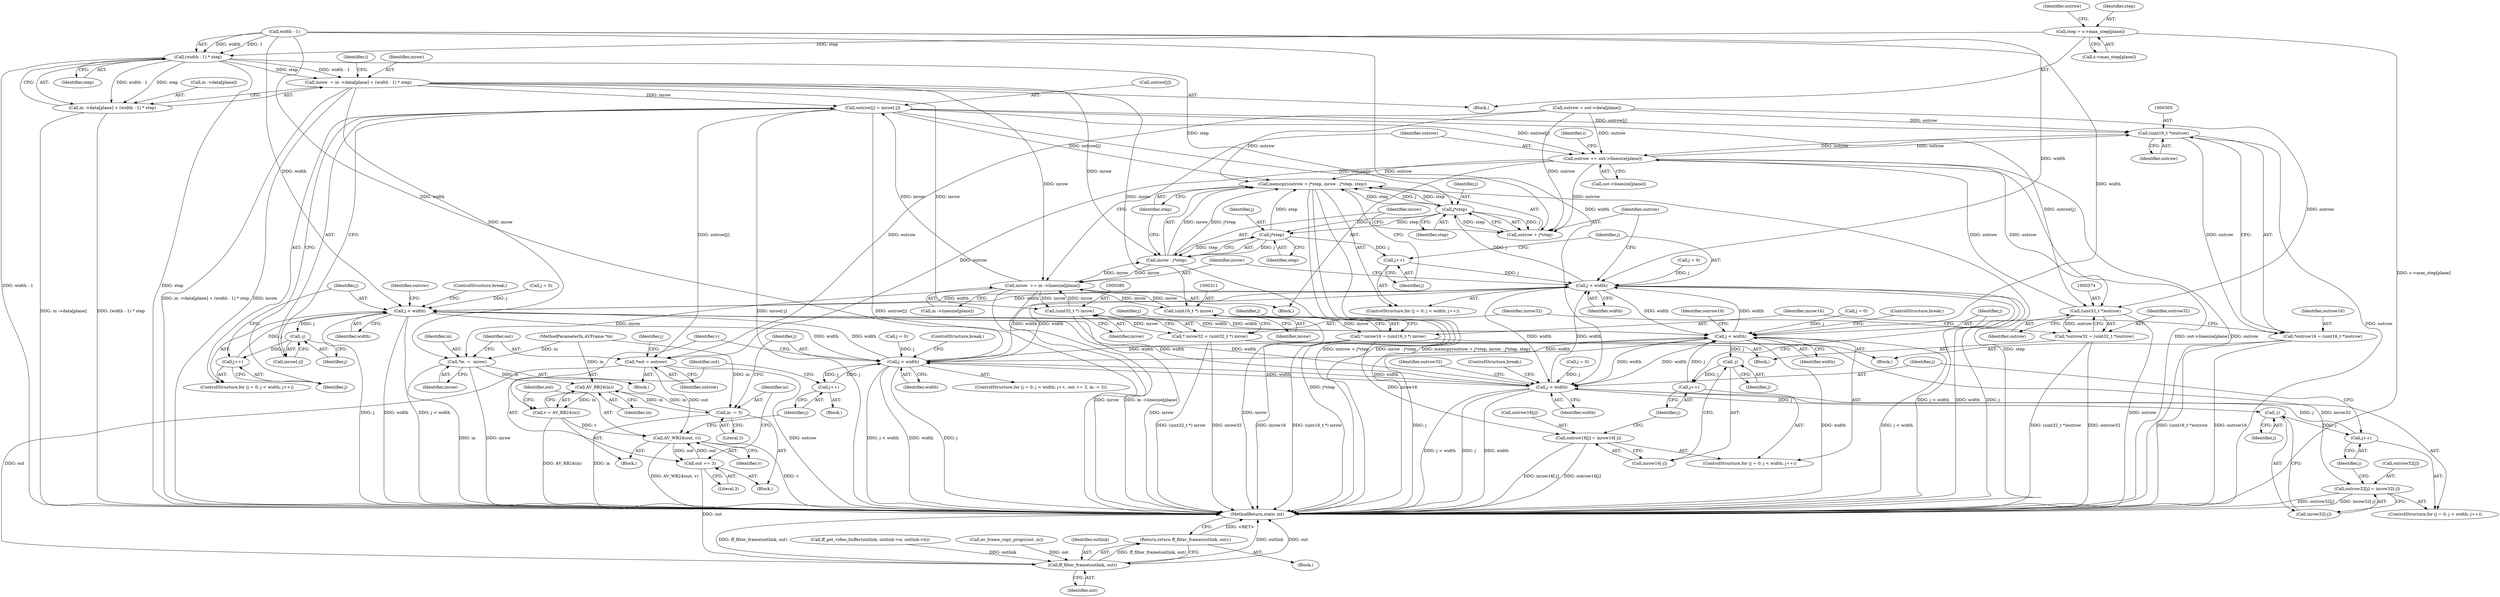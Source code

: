 digraph "0_FFmpeg_e43a0a232dbf6d3c161823c2e07c52e76227a1bc_4@array" {
"1000240" [label="(Call,step = s->max_step[plane])"];
"1000262" [label="(Call,(width - 1) * step)"];
"1000254" [label="(Call,inrow  = in ->data[plane] + (width - 1) * step)"];
"1000290" [label="(Call,outrow[j] = inrow[-j])"];
"1000304" [label="(Call,(uint16_t *)outrow)"];
"1000302" [label="(Call,*outrow16 = (uint16_t *)outrow)"];
"1000429" [label="(Call,outrow += out->linesize[plane])"];
"1000338" [label="(Call,*out = outrow)"];
"1000364" [label="(Call,AV_WB24(out, v))"];
"1000352" [label="(Call,out += 3)"];
"1000440" [label="(Call,ff_filter_frame(outlink, out))"];
"1000439" [label="(Return,return ff_filter_frame(outlink, out);)"];
"1000373" [label="(Call,(uint32_t *)outrow)"];
"1000371" [label="(Call,*outrow32 = (uint32_t *)outrow)"];
"1000410" [label="(Call,memcpy(outrow + j*step, inrow - j*step, step))"];
"1000413" [label="(Call,j*step)"];
"1000411" [label="(Call,outrow + j*step)"];
"1000418" [label="(Call,j*step)"];
"1000408" [label="(Call,j++)"];
"1000405" [label="(Call,j < width)"];
"1000285" [label="(Call,j < width)"];
"1000296" [label="(Call,-j)"];
"1000288" [label="(Call,j++)"];
"1000317" [label="(Call,j < width)"];
"1000328" [label="(Call,-j)"];
"1000320" [label="(Call,j++)"];
"1000345" [label="(Call,j < width)"];
"1000349" [label="(Call,j++)"];
"1000386" [label="(Call,j < width)"];
"1000397" [label="(Call,-j)"];
"1000389" [label="(Call,j++)"];
"1000416" [label="(Call,inrow - j*step)"];
"1000422" [label="(Call,inrow  += in ->linesize[plane])"];
"1000310" [label="(Call,(uint16_t *) inrow)"];
"1000308" [label="(Call,* inrow16 = (uint16_t *) inrow)"];
"1000322" [label="(Call,outrow16[j] = inrow16[-j])"];
"1000334" [label="(Call,*in  =  inrow)"];
"1000362" [label="(Call,AV_RB24(in))"];
"1000355" [label="(Call,in -= 3)"];
"1000360" [label="(Call,v = AV_RB24(in))"];
"1000379" [label="(Call,(uint32_t *) inrow)"];
"1000377" [label="(Call,* inrow32 = (uint32_t *) inrow)"];
"1000391" [label="(Call,outrow32[j] = inrow32[-j])"];
"1000256" [label="(Call,in ->data[plane] + (width - 1) * step)"];
"1000423" [label="(Identifier,inrow)"];
"1000263" [label="(Call,width - 1)"];
"1000357" [label="(Literal,3)"];
"1000422" [label="(Call,inrow  += in ->linesize[plane])"];
"1000371" [label="(Call,*outrow32 = (uint32_t *)outrow)"];
"1000393" [label="(Identifier,outrow32)"];
"1000384" [label="(Identifier,j)"];
"1000378" [label="(Identifier,inrow32)"];
"1000392" [label="(Call,outrow32[j])"];
"1000257" [label="(Call,in ->data[plane])"];
"1000320" [label="(Call,j++)"];
"1000303" [label="(Identifier,outrow16)"];
"1000360" [label="(Call,v = AV_RB24(in))"];
"1000406" [label="(Identifier,j)"];
"1000266" [label="(Identifier,step)"];
"1000297" [label="(Identifier,j)"];
"1000291" [label="(Call,outrow[j])"];
"1000292" [label="(Identifier,outrow)"];
"1000377" [label="(Call,* inrow32 = (uint32_t *) inrow)"];
"1000275" [label="(Identifier,i)"];
"1000281" [label="(ControlStructure,for (j = 0; j < width; j++))"];
"1000254" [label="(Call,inrow  = in ->data[plane] + (width - 1) * step)"];
"1000407" [label="(Identifier,width)"];
"1000439" [label="(Return,return ff_filter_frame(outlink, out);)"];
"1000304" [label="(Call,(uint16_t *)outrow)"];
"1000134" [label="(Call,ff_get_video_buffer(outlink, outlink->w, outlink->h))"];
"1000345" [label="(Call,j < width)"];
"1000391" [label="(Call,outrow32[j] = inrow32[-j])"];
"1000440" [label="(Call,ff_filter_frame(outlink, out))"];
"1000390" [label="(Identifier,j)"];
"1000282" [label="(Call,j = 0)"];
"1000398" [label="(Identifier,j)"];
"1000312" [label="(Identifier,inrow)"];
"1000410" [label="(Call,memcpy(outrow + j*step, inrow - j*step, step))"];
"1000419" [label="(Identifier,j)"];
"1000366" [label="(Identifier,v)"];
"1000349" [label="(Call,j++)"];
"1000369" [label="(Block,)"];
"1000356" [label="(Identifier,in)"];
"1000306" [label="(Identifier,outrow)"];
"1000361" [label="(Identifier,v)"];
"1000300" [label="(Block,)"];
"1000382" [label="(ControlStructure,for (j = 0; j < width; j++))"];
"1000430" [label="(Identifier,outrow)"];
"1000104" [label="(Block,)"];
"1000340" [label="(Identifier,outrow)"];
"1000373" [label="(Call,(uint32_t *)outrow)"];
"1000288" [label="(Call,j++)"];
"1000294" [label="(Call,inrow[-j])"];
"1000328" [label="(Call,-j)"];
"1000286" [label="(Identifier,j)"];
"1000339" [label="(Identifier,out)"];
"1000309" [label="(Identifier,inrow16)"];
"1000418" [label="(Call,j*step)"];
"1000367" [label="(ControlStructure,break;)"];
"1000364" [label="(Call,AV_WB24(out, v))"];
"1000290" [label="(Call,outrow[j] = inrow[-j])"];
"1000329" [label="(Identifier,j)"];
"1000318" [label="(Identifier,j)"];
"1000412" [label="(Identifier,outrow)"];
"1000417" [label="(Identifier,inrow)"];
"1000363" [label="(Identifier,in)"];
"1000323" [label="(Call,outrow16[j])"];
"1000350" [label="(Identifier,j)"];
"1000411" [label="(Call,outrow + j*step)"];
"1000381" [label="(Identifier,inrow)"];
"1000346" [label="(Identifier,j)"];
"1000399" [label="(ControlStructure,break;)"];
"1000343" [label="(Identifier,j)"];
"1000375" [label="(Identifier,outrow)"];
"1000313" [label="(ControlStructure,for (j = 0; j < width; j++))"];
"1000287" [label="(Identifier,width)"];
"1000362" [label="(Call,AV_RB24(in))"];
"1000332" [label="(Block,)"];
"1000421" [label="(Identifier,step)"];
"1000298" [label="(ControlStructure,break;)"];
"1000342" [label="(Call,j = 0)"];
"1000387" [label="(Identifier,j)"];
"1000240" [label="(Call,step = s->max_step[plane])"];
"1000354" [label="(Literal,3)"];
"1000324" [label="(Identifier,outrow16)"];
"1000401" [label="(ControlStructure,for (j = 0; j < width; j++))"];
"1000103" [label="(MethodParameterIn,AVFrame *in)"];
"1000352" [label="(Call,out += 3)"];
"1000302" [label="(Call,*outrow16 = (uint16_t *)outrow)"];
"1000424" [label="(Call,in ->linesize[plane])"];
"1000413" [label="(Call,j*step)"];
"1000315" [label="(Identifier,j)"];
"1000317" [label="(Call,j < width)"];
"1000395" [label="(Call,inrow32[-j])"];
"1000247" [label="(Call,outrow = out->data[plane])"];
"1000256" [label="(Call,in ->data[plane] + (width - 1) * step)"];
"1000296" [label="(Call,-j)"];
"1000358" [label="(Block,)"];
"1000314" [label="(Call,j = 0)"];
"1000338" [label="(Call,*out = outrow)"];
"1000330" [label="(ControlStructure,break;)"];
"1000348" [label="(Block,)"];
"1000322" [label="(Call,outrow16[j] = inrow16[-j])"];
"1000443" [label="(MethodReturn,static int)"];
"1000310" [label="(Call,(uint16_t *) inrow)"];
"1000429" [label="(Call,outrow += out->linesize[plane])"];
"1000431" [label="(Call,out->linesize[plane])"];
"1000409" [label="(Identifier,j)"];
"1000351" [label="(Block,)"];
"1000388" [label="(Identifier,width)"];
"1000248" [label="(Identifier,outrow)"];
"1000197" [label="(Block,)"];
"1000269" [label="(Identifier,i)"];
"1000397" [label="(Call,-j)"];
"1000326" [label="(Call,inrow16[-j])"];
"1000386" [label="(Call,j < width)"];
"1000365" [label="(Identifier,out)"];
"1000415" [label="(Identifier,step)"];
"1000416" [label="(Call,inrow - j*step)"];
"1000402" [label="(Call,j = 0)"];
"1000334" [label="(Call,*in  =  inrow)"];
"1000242" [label="(Call,s->max_step[plane])"];
"1000383" [label="(Call,j = 0)"];
"1000262" [label="(Call,(width - 1) * step)"];
"1000389" [label="(Call,j++)"];
"1000289" [label="(Identifier,j)"];
"1000372" [label="(Identifier,outrow32)"];
"1000341" [label="(ControlStructure,for (j = 0; j < width; j++, out += 3, in -= 3))"];
"1000241" [label="(Identifier,step)"];
"1000408" [label="(Call,j++)"];
"1000347" [label="(Identifier,width)"];
"1000442" [label="(Identifier,out)"];
"1000308" [label="(Call,* inrow16 = (uint16_t *) inrow)"];
"1000335" [label="(Identifier,in)"];
"1000379" [label="(Call,(uint32_t *) inrow)"];
"1000355" [label="(Call,in -= 3)"];
"1000414" [label="(Identifier,j)"];
"1000285" [label="(Call,j < width)"];
"1000152" [label="(Call,av_frame_copy_props(out, in))"];
"1000319" [label="(Identifier,width)"];
"1000321" [label="(Identifier,j)"];
"1000353" [label="(Identifier,out)"];
"1000336" [label="(Identifier,inrow)"];
"1000276" [label="(Block,)"];
"1000420" [label="(Identifier,step)"];
"1000441" [label="(Identifier,outlink)"];
"1000255" [label="(Identifier,inrow)"];
"1000405" [label="(Call,j < width)"];
"1000240" -> "1000197"  [label="AST: "];
"1000240" -> "1000242"  [label="CFG: "];
"1000241" -> "1000240"  [label="AST: "];
"1000242" -> "1000240"  [label="AST: "];
"1000248" -> "1000240"  [label="CFG: "];
"1000240" -> "1000443"  [label="DDG: s->max_step[plane]"];
"1000240" -> "1000262"  [label="DDG: step"];
"1000262" -> "1000256"  [label="AST: "];
"1000262" -> "1000266"  [label="CFG: "];
"1000263" -> "1000262"  [label="AST: "];
"1000266" -> "1000262"  [label="AST: "];
"1000256" -> "1000262"  [label="CFG: "];
"1000262" -> "1000443"  [label="DDG: width - 1"];
"1000262" -> "1000443"  [label="DDG: step"];
"1000262" -> "1000254"  [label="DDG: width - 1"];
"1000262" -> "1000254"  [label="DDG: step"];
"1000262" -> "1000256"  [label="DDG: width - 1"];
"1000262" -> "1000256"  [label="DDG: step"];
"1000263" -> "1000262"  [label="DDG: width"];
"1000263" -> "1000262"  [label="DDG: 1"];
"1000262" -> "1000413"  [label="DDG: step"];
"1000254" -> "1000197"  [label="AST: "];
"1000254" -> "1000256"  [label="CFG: "];
"1000255" -> "1000254"  [label="AST: "];
"1000256" -> "1000254"  [label="AST: "];
"1000269" -> "1000254"  [label="CFG: "];
"1000254" -> "1000443"  [label="DDG: inrow"];
"1000254" -> "1000443"  [label="DDG: in ->data[plane] + (width - 1) * step"];
"1000254" -> "1000290"  [label="DDG: inrow"];
"1000254" -> "1000310"  [label="DDG: inrow"];
"1000254" -> "1000334"  [label="DDG: inrow"];
"1000254" -> "1000379"  [label="DDG: inrow"];
"1000254" -> "1000416"  [label="DDG: inrow"];
"1000254" -> "1000422"  [label="DDG: inrow"];
"1000290" -> "1000281"  [label="AST: "];
"1000290" -> "1000294"  [label="CFG: "];
"1000291" -> "1000290"  [label="AST: "];
"1000294" -> "1000290"  [label="AST: "];
"1000289" -> "1000290"  [label="CFG: "];
"1000290" -> "1000443"  [label="DDG: outrow[j]"];
"1000290" -> "1000443"  [label="DDG: inrow[-j]"];
"1000422" -> "1000290"  [label="DDG: inrow"];
"1000290" -> "1000304"  [label="DDG: outrow[j]"];
"1000290" -> "1000338"  [label="DDG: outrow[j]"];
"1000290" -> "1000373"  [label="DDG: outrow[j]"];
"1000290" -> "1000410"  [label="DDG: outrow[j]"];
"1000290" -> "1000411"  [label="DDG: outrow[j]"];
"1000290" -> "1000429"  [label="DDG: outrow[j]"];
"1000304" -> "1000302"  [label="AST: "];
"1000304" -> "1000306"  [label="CFG: "];
"1000305" -> "1000304"  [label="AST: "];
"1000306" -> "1000304"  [label="AST: "];
"1000302" -> "1000304"  [label="CFG: "];
"1000304" -> "1000443"  [label="DDG: outrow"];
"1000304" -> "1000302"  [label="DDG: outrow"];
"1000247" -> "1000304"  [label="DDG: outrow"];
"1000429" -> "1000304"  [label="DDG: outrow"];
"1000304" -> "1000429"  [label="DDG: outrow"];
"1000302" -> "1000300"  [label="AST: "];
"1000303" -> "1000302"  [label="AST: "];
"1000309" -> "1000302"  [label="CFG: "];
"1000302" -> "1000443"  [label="DDG: (uint16_t *)outrow"];
"1000302" -> "1000443"  [label="DDG: outrow16"];
"1000429" -> "1000276"  [label="AST: "];
"1000429" -> "1000431"  [label="CFG: "];
"1000430" -> "1000429"  [label="AST: "];
"1000431" -> "1000429"  [label="AST: "];
"1000275" -> "1000429"  [label="CFG: "];
"1000429" -> "1000443"  [label="DDG: out->linesize[plane]"];
"1000429" -> "1000443"  [label="DDG: outrow"];
"1000429" -> "1000338"  [label="DDG: outrow"];
"1000429" -> "1000373"  [label="DDG: outrow"];
"1000429" -> "1000410"  [label="DDG: outrow"];
"1000429" -> "1000411"  [label="DDG: outrow"];
"1000247" -> "1000429"  [label="DDG: outrow"];
"1000373" -> "1000429"  [label="DDG: outrow"];
"1000338" -> "1000332"  [label="AST: "];
"1000338" -> "1000340"  [label="CFG: "];
"1000339" -> "1000338"  [label="AST: "];
"1000340" -> "1000338"  [label="AST: "];
"1000343" -> "1000338"  [label="CFG: "];
"1000338" -> "1000443"  [label="DDG: outrow"];
"1000247" -> "1000338"  [label="DDG: outrow"];
"1000338" -> "1000364"  [label="DDG: out"];
"1000338" -> "1000440"  [label="DDG: out"];
"1000364" -> "1000358"  [label="AST: "];
"1000364" -> "1000366"  [label="CFG: "];
"1000365" -> "1000364"  [label="AST: "];
"1000366" -> "1000364"  [label="AST: "];
"1000350" -> "1000364"  [label="CFG: "];
"1000364" -> "1000443"  [label="DDG: AV_WB24(out, v)"];
"1000364" -> "1000443"  [label="DDG: v"];
"1000364" -> "1000352"  [label="DDG: out"];
"1000352" -> "1000364"  [label="DDG: out"];
"1000360" -> "1000364"  [label="DDG: v"];
"1000352" -> "1000351"  [label="AST: "];
"1000352" -> "1000354"  [label="CFG: "];
"1000353" -> "1000352"  [label="AST: "];
"1000354" -> "1000352"  [label="AST: "];
"1000356" -> "1000352"  [label="CFG: "];
"1000352" -> "1000440"  [label="DDG: out"];
"1000440" -> "1000439"  [label="AST: "];
"1000440" -> "1000442"  [label="CFG: "];
"1000441" -> "1000440"  [label="AST: "];
"1000442" -> "1000440"  [label="AST: "];
"1000439" -> "1000440"  [label="CFG: "];
"1000440" -> "1000443"  [label="DDG: out"];
"1000440" -> "1000443"  [label="DDG: ff_filter_frame(outlink, out)"];
"1000440" -> "1000443"  [label="DDG: outlink"];
"1000440" -> "1000439"  [label="DDG: ff_filter_frame(outlink, out)"];
"1000134" -> "1000440"  [label="DDG: outlink"];
"1000152" -> "1000440"  [label="DDG: out"];
"1000439" -> "1000104"  [label="AST: "];
"1000443" -> "1000439"  [label="CFG: "];
"1000439" -> "1000443"  [label="DDG: <RET>"];
"1000373" -> "1000371"  [label="AST: "];
"1000373" -> "1000375"  [label="CFG: "];
"1000374" -> "1000373"  [label="AST: "];
"1000375" -> "1000373"  [label="AST: "];
"1000371" -> "1000373"  [label="CFG: "];
"1000373" -> "1000443"  [label="DDG: outrow"];
"1000373" -> "1000371"  [label="DDG: outrow"];
"1000247" -> "1000373"  [label="DDG: outrow"];
"1000371" -> "1000369"  [label="AST: "];
"1000372" -> "1000371"  [label="AST: "];
"1000378" -> "1000371"  [label="CFG: "];
"1000371" -> "1000443"  [label="DDG: (uint32_t *)outrow"];
"1000371" -> "1000443"  [label="DDG: outrow32"];
"1000410" -> "1000401"  [label="AST: "];
"1000410" -> "1000421"  [label="CFG: "];
"1000411" -> "1000410"  [label="AST: "];
"1000416" -> "1000410"  [label="AST: "];
"1000421" -> "1000410"  [label="AST: "];
"1000409" -> "1000410"  [label="CFG: "];
"1000410" -> "1000443"  [label="DDG: outrow + j*step"];
"1000410" -> "1000443"  [label="DDG: inrow - j*step"];
"1000410" -> "1000443"  [label="DDG: memcpy(outrow + j*step, inrow - j*step, step)"];
"1000410" -> "1000443"  [label="DDG: step"];
"1000247" -> "1000410"  [label="DDG: outrow"];
"1000413" -> "1000410"  [label="DDG: j"];
"1000413" -> "1000410"  [label="DDG: step"];
"1000410" -> "1000413"  [label="DDG: step"];
"1000416" -> "1000410"  [label="DDG: inrow"];
"1000416" -> "1000410"  [label="DDG: j*step"];
"1000418" -> "1000410"  [label="DDG: step"];
"1000413" -> "1000411"  [label="AST: "];
"1000413" -> "1000415"  [label="CFG: "];
"1000414" -> "1000413"  [label="AST: "];
"1000415" -> "1000413"  [label="AST: "];
"1000411" -> "1000413"  [label="CFG: "];
"1000413" -> "1000411"  [label="DDG: j"];
"1000413" -> "1000411"  [label="DDG: step"];
"1000405" -> "1000413"  [label="DDG: j"];
"1000413" -> "1000418"  [label="DDG: j"];
"1000413" -> "1000418"  [label="DDG: step"];
"1000412" -> "1000411"  [label="AST: "];
"1000417" -> "1000411"  [label="CFG: "];
"1000247" -> "1000411"  [label="DDG: outrow"];
"1000418" -> "1000416"  [label="AST: "];
"1000418" -> "1000420"  [label="CFG: "];
"1000419" -> "1000418"  [label="AST: "];
"1000420" -> "1000418"  [label="AST: "];
"1000416" -> "1000418"  [label="CFG: "];
"1000418" -> "1000408"  [label="DDG: j"];
"1000418" -> "1000416"  [label="DDG: j"];
"1000418" -> "1000416"  [label="DDG: step"];
"1000408" -> "1000401"  [label="AST: "];
"1000408" -> "1000409"  [label="CFG: "];
"1000409" -> "1000408"  [label="AST: "];
"1000406" -> "1000408"  [label="CFG: "];
"1000408" -> "1000405"  [label="DDG: j"];
"1000405" -> "1000401"  [label="AST: "];
"1000405" -> "1000407"  [label="CFG: "];
"1000406" -> "1000405"  [label="AST: "];
"1000407" -> "1000405"  [label="AST: "];
"1000412" -> "1000405"  [label="CFG: "];
"1000423" -> "1000405"  [label="CFG: "];
"1000405" -> "1000443"  [label="DDG: j < width"];
"1000405" -> "1000443"  [label="DDG: width"];
"1000405" -> "1000443"  [label="DDG: j"];
"1000405" -> "1000285"  [label="DDG: width"];
"1000405" -> "1000317"  [label="DDG: width"];
"1000405" -> "1000345"  [label="DDG: width"];
"1000405" -> "1000386"  [label="DDG: width"];
"1000402" -> "1000405"  [label="DDG: j"];
"1000285" -> "1000405"  [label="DDG: width"];
"1000317" -> "1000405"  [label="DDG: width"];
"1000386" -> "1000405"  [label="DDG: width"];
"1000263" -> "1000405"  [label="DDG: width"];
"1000345" -> "1000405"  [label="DDG: width"];
"1000285" -> "1000281"  [label="AST: "];
"1000285" -> "1000287"  [label="CFG: "];
"1000286" -> "1000285"  [label="AST: "];
"1000287" -> "1000285"  [label="AST: "];
"1000292" -> "1000285"  [label="CFG: "];
"1000298" -> "1000285"  [label="CFG: "];
"1000285" -> "1000443"  [label="DDG: j"];
"1000285" -> "1000443"  [label="DDG: j < width"];
"1000285" -> "1000443"  [label="DDG: width"];
"1000288" -> "1000285"  [label="DDG: j"];
"1000282" -> "1000285"  [label="DDG: j"];
"1000317" -> "1000285"  [label="DDG: width"];
"1000386" -> "1000285"  [label="DDG: width"];
"1000263" -> "1000285"  [label="DDG: width"];
"1000345" -> "1000285"  [label="DDG: width"];
"1000285" -> "1000296"  [label="DDG: j"];
"1000285" -> "1000317"  [label="DDG: width"];
"1000285" -> "1000345"  [label="DDG: width"];
"1000285" -> "1000386"  [label="DDG: width"];
"1000296" -> "1000294"  [label="AST: "];
"1000296" -> "1000297"  [label="CFG: "];
"1000297" -> "1000296"  [label="AST: "];
"1000294" -> "1000296"  [label="CFG: "];
"1000296" -> "1000288"  [label="DDG: j"];
"1000288" -> "1000281"  [label="AST: "];
"1000288" -> "1000289"  [label="CFG: "];
"1000289" -> "1000288"  [label="AST: "];
"1000286" -> "1000288"  [label="CFG: "];
"1000317" -> "1000313"  [label="AST: "];
"1000317" -> "1000319"  [label="CFG: "];
"1000318" -> "1000317"  [label="AST: "];
"1000319" -> "1000317"  [label="AST: "];
"1000324" -> "1000317"  [label="CFG: "];
"1000330" -> "1000317"  [label="CFG: "];
"1000317" -> "1000443"  [label="DDG: j"];
"1000317" -> "1000443"  [label="DDG: width"];
"1000317" -> "1000443"  [label="DDG: j < width"];
"1000314" -> "1000317"  [label="DDG: j"];
"1000320" -> "1000317"  [label="DDG: j"];
"1000386" -> "1000317"  [label="DDG: width"];
"1000263" -> "1000317"  [label="DDG: width"];
"1000345" -> "1000317"  [label="DDG: width"];
"1000317" -> "1000328"  [label="DDG: j"];
"1000317" -> "1000345"  [label="DDG: width"];
"1000317" -> "1000386"  [label="DDG: width"];
"1000328" -> "1000326"  [label="AST: "];
"1000328" -> "1000329"  [label="CFG: "];
"1000329" -> "1000328"  [label="AST: "];
"1000326" -> "1000328"  [label="CFG: "];
"1000328" -> "1000320"  [label="DDG: j"];
"1000320" -> "1000313"  [label="AST: "];
"1000320" -> "1000321"  [label="CFG: "];
"1000321" -> "1000320"  [label="AST: "];
"1000318" -> "1000320"  [label="CFG: "];
"1000345" -> "1000341"  [label="AST: "];
"1000345" -> "1000347"  [label="CFG: "];
"1000346" -> "1000345"  [label="AST: "];
"1000347" -> "1000345"  [label="AST: "];
"1000361" -> "1000345"  [label="CFG: "];
"1000367" -> "1000345"  [label="CFG: "];
"1000345" -> "1000443"  [label="DDG: width"];
"1000345" -> "1000443"  [label="DDG: j"];
"1000345" -> "1000443"  [label="DDG: j < width"];
"1000342" -> "1000345"  [label="DDG: j"];
"1000349" -> "1000345"  [label="DDG: j"];
"1000386" -> "1000345"  [label="DDG: width"];
"1000263" -> "1000345"  [label="DDG: width"];
"1000345" -> "1000349"  [label="DDG: j"];
"1000345" -> "1000386"  [label="DDG: width"];
"1000349" -> "1000348"  [label="AST: "];
"1000349" -> "1000350"  [label="CFG: "];
"1000350" -> "1000349"  [label="AST: "];
"1000353" -> "1000349"  [label="CFG: "];
"1000386" -> "1000382"  [label="AST: "];
"1000386" -> "1000388"  [label="CFG: "];
"1000387" -> "1000386"  [label="AST: "];
"1000388" -> "1000386"  [label="AST: "];
"1000393" -> "1000386"  [label="CFG: "];
"1000399" -> "1000386"  [label="CFG: "];
"1000386" -> "1000443"  [label="DDG: width"];
"1000386" -> "1000443"  [label="DDG: j"];
"1000386" -> "1000443"  [label="DDG: j < width"];
"1000383" -> "1000386"  [label="DDG: j"];
"1000389" -> "1000386"  [label="DDG: j"];
"1000263" -> "1000386"  [label="DDG: width"];
"1000386" -> "1000397"  [label="DDG: j"];
"1000397" -> "1000395"  [label="AST: "];
"1000397" -> "1000398"  [label="CFG: "];
"1000398" -> "1000397"  [label="AST: "];
"1000395" -> "1000397"  [label="CFG: "];
"1000397" -> "1000389"  [label="DDG: j"];
"1000389" -> "1000382"  [label="AST: "];
"1000389" -> "1000390"  [label="CFG: "];
"1000390" -> "1000389"  [label="AST: "];
"1000387" -> "1000389"  [label="CFG: "];
"1000417" -> "1000416"  [label="AST: "];
"1000421" -> "1000416"  [label="CFG: "];
"1000416" -> "1000443"  [label="DDG: j*step"];
"1000422" -> "1000416"  [label="DDG: inrow"];
"1000416" -> "1000422"  [label="DDG: inrow"];
"1000422" -> "1000276"  [label="AST: "];
"1000422" -> "1000424"  [label="CFG: "];
"1000423" -> "1000422"  [label="AST: "];
"1000424" -> "1000422"  [label="AST: "];
"1000430" -> "1000422"  [label="CFG: "];
"1000422" -> "1000443"  [label="DDG: inrow"];
"1000422" -> "1000443"  [label="DDG: in ->linesize[plane]"];
"1000422" -> "1000310"  [label="DDG: inrow"];
"1000422" -> "1000334"  [label="DDG: inrow"];
"1000422" -> "1000379"  [label="DDG: inrow"];
"1000310" -> "1000422"  [label="DDG: inrow"];
"1000379" -> "1000422"  [label="DDG: inrow"];
"1000310" -> "1000308"  [label="AST: "];
"1000310" -> "1000312"  [label="CFG: "];
"1000311" -> "1000310"  [label="AST: "];
"1000312" -> "1000310"  [label="AST: "];
"1000308" -> "1000310"  [label="CFG: "];
"1000310" -> "1000443"  [label="DDG: inrow"];
"1000310" -> "1000308"  [label="DDG: inrow"];
"1000308" -> "1000300"  [label="AST: "];
"1000309" -> "1000308"  [label="AST: "];
"1000315" -> "1000308"  [label="CFG: "];
"1000308" -> "1000443"  [label="DDG: (uint16_t *) inrow"];
"1000308" -> "1000443"  [label="DDG: inrow16"];
"1000308" -> "1000322"  [label="DDG: inrow16"];
"1000322" -> "1000313"  [label="AST: "];
"1000322" -> "1000326"  [label="CFG: "];
"1000323" -> "1000322"  [label="AST: "];
"1000326" -> "1000322"  [label="AST: "];
"1000321" -> "1000322"  [label="CFG: "];
"1000322" -> "1000443"  [label="DDG: inrow16[-j]"];
"1000322" -> "1000443"  [label="DDG: outrow16[j]"];
"1000334" -> "1000332"  [label="AST: "];
"1000334" -> "1000336"  [label="CFG: "];
"1000335" -> "1000334"  [label="AST: "];
"1000336" -> "1000334"  [label="AST: "];
"1000339" -> "1000334"  [label="CFG: "];
"1000334" -> "1000443"  [label="DDG: inrow"];
"1000334" -> "1000443"  [label="DDG: in"];
"1000103" -> "1000334"  [label="DDG: in"];
"1000334" -> "1000362"  [label="DDG: in"];
"1000362" -> "1000360"  [label="AST: "];
"1000362" -> "1000363"  [label="CFG: "];
"1000363" -> "1000362"  [label="AST: "];
"1000360" -> "1000362"  [label="CFG: "];
"1000362" -> "1000355"  [label="DDG: in"];
"1000362" -> "1000360"  [label="DDG: in"];
"1000355" -> "1000362"  [label="DDG: in"];
"1000103" -> "1000362"  [label="DDG: in"];
"1000355" -> "1000351"  [label="AST: "];
"1000355" -> "1000357"  [label="CFG: "];
"1000356" -> "1000355"  [label="AST: "];
"1000357" -> "1000355"  [label="AST: "];
"1000346" -> "1000355"  [label="CFG: "];
"1000355" -> "1000443"  [label="DDG: in"];
"1000103" -> "1000355"  [label="DDG: in"];
"1000360" -> "1000358"  [label="AST: "];
"1000361" -> "1000360"  [label="AST: "];
"1000365" -> "1000360"  [label="CFG: "];
"1000360" -> "1000443"  [label="DDG: AV_RB24(in)"];
"1000379" -> "1000377"  [label="AST: "];
"1000379" -> "1000381"  [label="CFG: "];
"1000380" -> "1000379"  [label="AST: "];
"1000381" -> "1000379"  [label="AST: "];
"1000377" -> "1000379"  [label="CFG: "];
"1000379" -> "1000443"  [label="DDG: inrow"];
"1000379" -> "1000377"  [label="DDG: inrow"];
"1000377" -> "1000369"  [label="AST: "];
"1000378" -> "1000377"  [label="AST: "];
"1000384" -> "1000377"  [label="CFG: "];
"1000377" -> "1000443"  [label="DDG: (uint32_t *) inrow"];
"1000377" -> "1000443"  [label="DDG: inrow32"];
"1000377" -> "1000391"  [label="DDG: inrow32"];
"1000391" -> "1000382"  [label="AST: "];
"1000391" -> "1000395"  [label="CFG: "];
"1000392" -> "1000391"  [label="AST: "];
"1000395" -> "1000391"  [label="AST: "];
"1000390" -> "1000391"  [label="CFG: "];
"1000391" -> "1000443"  [label="DDG: outrow32[j]"];
"1000391" -> "1000443"  [label="DDG: inrow32[-j]"];
"1000257" -> "1000256"  [label="AST: "];
"1000256" -> "1000443"  [label="DDG: (width - 1) * step"];
"1000256" -> "1000443"  [label="DDG: in ->data[plane]"];
}
